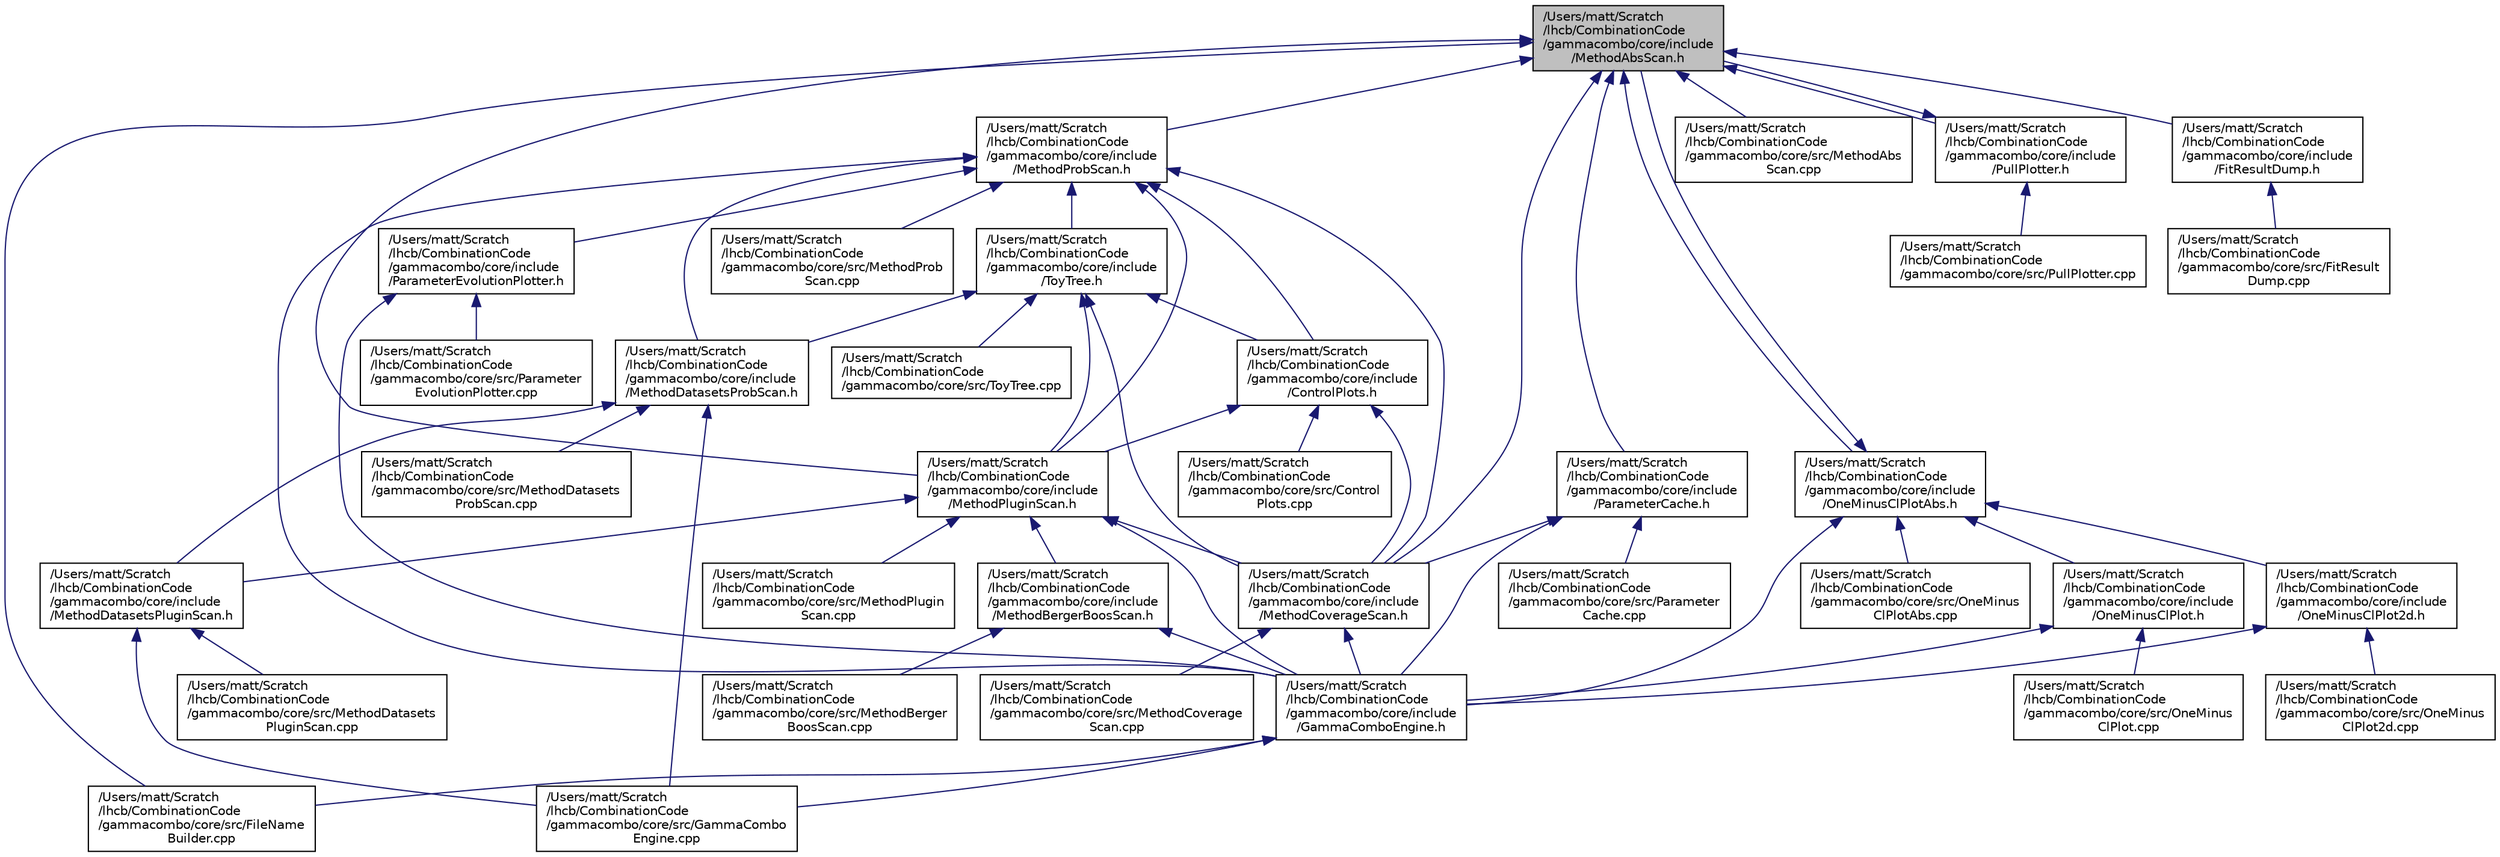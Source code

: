 digraph "/Users/matt/Scratch/lhcb/CombinationCode/gammacombo/core/include/MethodAbsScan.h"
{
  edge [fontname="Helvetica",fontsize="10",labelfontname="Helvetica",labelfontsize="10"];
  node [fontname="Helvetica",fontsize="10",shape=record];
  Node82 [label="/Users/matt/Scratch\l/lhcb/CombinationCode\l/gammacombo/core/include\l/MethodAbsScan.h",height=0.2,width=0.4,color="black", fillcolor="grey75", style="filled", fontcolor="black"];
  Node82 -> Node83 [dir="back",color="midnightblue",fontsize="10",style="solid",fontname="Helvetica"];
  Node83 [label="/Users/matt/Scratch\l/lhcb/CombinationCode\l/gammacombo/core/src/FileName\lBuilder.cpp",height=0.2,width=0.4,color="black", fillcolor="white", style="filled",URL="$_file_name_builder_8cpp.html"];
  Node82 -> Node84 [dir="back",color="midnightblue",fontsize="10",style="solid",fontname="Helvetica"];
  Node84 [label="/Users/matt/Scratch\l/lhcb/CombinationCode\l/gammacombo/core/src/MethodAbs\lScan.cpp",height=0.2,width=0.4,color="black", fillcolor="white", style="filled",URL="$_method_abs_scan_8cpp.html"];
  Node82 -> Node85 [dir="back",color="midnightblue",fontsize="10",style="solid",fontname="Helvetica"];
  Node85 [label="/Users/matt/Scratch\l/lhcb/CombinationCode\l/gammacombo/core/include\l/MethodProbScan.h",height=0.2,width=0.4,color="black", fillcolor="white", style="filled",URL="$_method_prob_scan_8h.html"];
  Node85 -> Node86 [dir="back",color="midnightblue",fontsize="10",style="solid",fontname="Helvetica"];
  Node86 [label="/Users/matt/Scratch\l/lhcb/CombinationCode\l/gammacombo/core/src/MethodProb\lScan.cpp",height=0.2,width=0.4,color="black", fillcolor="white", style="filled",URL="$_method_prob_scan_8cpp.html"];
  Node85 -> Node87 [dir="back",color="midnightblue",fontsize="10",style="solid",fontname="Helvetica"];
  Node87 [label="/Users/matt/Scratch\l/lhcb/CombinationCode\l/gammacombo/core/include\l/ControlPlots.h",height=0.2,width=0.4,color="black", fillcolor="white", style="filled",URL="$_control_plots_8h.html"];
  Node87 -> Node88 [dir="back",color="midnightblue",fontsize="10",style="solid",fontname="Helvetica"];
  Node88 [label="/Users/matt/Scratch\l/lhcb/CombinationCode\l/gammacombo/core/src/Control\lPlots.cpp",height=0.2,width=0.4,color="black", fillcolor="white", style="filled",URL="$_control_plots_8cpp.html"];
  Node87 -> Node89 [dir="back",color="midnightblue",fontsize="10",style="solid",fontname="Helvetica"];
  Node89 [label="/Users/matt/Scratch\l/lhcb/CombinationCode\l/gammacombo/core/include\l/MethodPluginScan.h",height=0.2,width=0.4,color="black", fillcolor="white", style="filled",URL="$_method_plugin_scan_8h.html"];
  Node89 -> Node90 [dir="back",color="midnightblue",fontsize="10",style="solid",fontname="Helvetica"];
  Node90 [label="/Users/matt/Scratch\l/lhcb/CombinationCode\l/gammacombo/core/src/MethodPlugin\lScan.cpp",height=0.2,width=0.4,color="black", fillcolor="white", style="filled",URL="$_method_plugin_scan_8cpp.html"];
  Node89 -> Node91 [dir="back",color="midnightblue",fontsize="10",style="solid",fontname="Helvetica"];
  Node91 [label="/Users/matt/Scratch\l/lhcb/CombinationCode\l/gammacombo/core/include\l/GammaComboEngine.h",height=0.2,width=0.4,color="black", fillcolor="white", style="filled",URL="$_gamma_combo_engine_8h.html"];
  Node91 -> Node83 [dir="back",color="midnightblue",fontsize="10",style="solid",fontname="Helvetica"];
  Node91 -> Node92 [dir="back",color="midnightblue",fontsize="10",style="solid",fontname="Helvetica"];
  Node92 [label="/Users/matt/Scratch\l/lhcb/CombinationCode\l/gammacombo/core/src/GammaCombo\lEngine.cpp",height=0.2,width=0.4,color="black", fillcolor="white", style="filled",URL="$_gamma_combo_engine_8cpp.html"];
  Node89 -> Node93 [dir="back",color="midnightblue",fontsize="10",style="solid",fontname="Helvetica"];
  Node93 [label="/Users/matt/Scratch\l/lhcb/CombinationCode\l/gammacombo/core/include\l/MethodBergerBoosScan.h",height=0.2,width=0.4,color="black", fillcolor="white", style="filled",URL="$_method_berger_boos_scan_8h.html"];
  Node93 -> Node94 [dir="back",color="midnightblue",fontsize="10",style="solid",fontname="Helvetica"];
  Node94 [label="/Users/matt/Scratch\l/lhcb/CombinationCode\l/gammacombo/core/src/MethodBerger\lBoosScan.cpp",height=0.2,width=0.4,color="black", fillcolor="white", style="filled",URL="$_method_berger_boos_scan_8cpp.html"];
  Node93 -> Node91 [dir="back",color="midnightblue",fontsize="10",style="solid",fontname="Helvetica"];
  Node89 -> Node95 [dir="back",color="midnightblue",fontsize="10",style="solid",fontname="Helvetica"];
  Node95 [label="/Users/matt/Scratch\l/lhcb/CombinationCode\l/gammacombo/core/include\l/MethodCoverageScan.h",height=0.2,width=0.4,color="black", fillcolor="white", style="filled",URL="$_method_coverage_scan_8h.html"];
  Node95 -> Node96 [dir="back",color="midnightblue",fontsize="10",style="solid",fontname="Helvetica"];
  Node96 [label="/Users/matt/Scratch\l/lhcb/CombinationCode\l/gammacombo/core/src/MethodCoverage\lScan.cpp",height=0.2,width=0.4,color="black", fillcolor="white", style="filled",URL="$_method_coverage_scan_8cpp.html"];
  Node95 -> Node91 [dir="back",color="midnightblue",fontsize="10",style="solid",fontname="Helvetica"];
  Node89 -> Node97 [dir="back",color="midnightblue",fontsize="10",style="solid",fontname="Helvetica"];
  Node97 [label="/Users/matt/Scratch\l/lhcb/CombinationCode\l/gammacombo/core/include\l/MethodDatasetsPluginScan.h",height=0.2,width=0.4,color="black", fillcolor="white", style="filled",URL="$_method_datasets_plugin_scan_8h.html"];
  Node97 -> Node92 [dir="back",color="midnightblue",fontsize="10",style="solid",fontname="Helvetica"];
  Node97 -> Node98 [dir="back",color="midnightblue",fontsize="10",style="solid",fontname="Helvetica"];
  Node98 [label="/Users/matt/Scratch\l/lhcb/CombinationCode\l/gammacombo/core/src/MethodDatasets\lPluginScan.cpp",height=0.2,width=0.4,color="black", fillcolor="white", style="filled",URL="$_method_datasets_plugin_scan_8cpp.html"];
  Node87 -> Node95 [dir="back",color="midnightblue",fontsize="10",style="solid",fontname="Helvetica"];
  Node85 -> Node99 [dir="back",color="midnightblue",fontsize="10",style="solid",fontname="Helvetica"];
  Node99 [label="/Users/matt/Scratch\l/lhcb/CombinationCode\l/gammacombo/core/include\l/ToyTree.h",height=0.2,width=0.4,color="black", fillcolor="white", style="filled",URL="$_toy_tree_8h.html"];
  Node99 -> Node100 [dir="back",color="midnightblue",fontsize="10",style="solid",fontname="Helvetica"];
  Node100 [label="/Users/matt/Scratch\l/lhcb/CombinationCode\l/gammacombo/core/src/ToyTree.cpp",height=0.2,width=0.4,color="black", fillcolor="white", style="filled",URL="$_toy_tree_8cpp.html"];
  Node99 -> Node87 [dir="back",color="midnightblue",fontsize="10",style="solid",fontname="Helvetica"];
  Node99 -> Node89 [dir="back",color="midnightblue",fontsize="10",style="solid",fontname="Helvetica"];
  Node99 -> Node95 [dir="back",color="midnightblue",fontsize="10",style="solid",fontname="Helvetica"];
  Node99 -> Node101 [dir="back",color="midnightblue",fontsize="10",style="solid",fontname="Helvetica"];
  Node101 [label="/Users/matt/Scratch\l/lhcb/CombinationCode\l/gammacombo/core/include\l/MethodDatasetsProbScan.h",height=0.2,width=0.4,color="black", fillcolor="white", style="filled",URL="$_method_datasets_prob_scan_8h.html"];
  Node101 -> Node92 [dir="back",color="midnightblue",fontsize="10",style="solid",fontname="Helvetica"];
  Node101 -> Node102 [dir="back",color="midnightblue",fontsize="10",style="solid",fontname="Helvetica"];
  Node102 [label="/Users/matt/Scratch\l/lhcb/CombinationCode\l/gammacombo/core/src/MethodDatasets\lProbScan.cpp",height=0.2,width=0.4,color="black", fillcolor="white", style="filled",URL="$_method_datasets_prob_scan_8cpp.html"];
  Node101 -> Node97 [dir="back",color="midnightblue",fontsize="10",style="solid",fontname="Helvetica"];
  Node85 -> Node89 [dir="back",color="midnightblue",fontsize="10",style="solid",fontname="Helvetica"];
  Node85 -> Node91 [dir="back",color="midnightblue",fontsize="10",style="solid",fontname="Helvetica"];
  Node85 -> Node95 [dir="back",color="midnightblue",fontsize="10",style="solid",fontname="Helvetica"];
  Node85 -> Node103 [dir="back",color="midnightblue",fontsize="10",style="solid",fontname="Helvetica"];
  Node103 [label="/Users/matt/Scratch\l/lhcb/CombinationCode\l/gammacombo/core/include\l/ParameterEvolutionPlotter.h",height=0.2,width=0.4,color="black", fillcolor="white", style="filled",URL="$_parameter_evolution_plotter_8h.html"];
  Node103 -> Node104 [dir="back",color="midnightblue",fontsize="10",style="solid",fontname="Helvetica"];
  Node104 [label="/Users/matt/Scratch\l/lhcb/CombinationCode\l/gammacombo/core/src/Parameter\lEvolutionPlotter.cpp",height=0.2,width=0.4,color="black", fillcolor="white", style="filled",URL="$_parameter_evolution_plotter_8cpp.html"];
  Node103 -> Node91 [dir="back",color="midnightblue",fontsize="10",style="solid",fontname="Helvetica"];
  Node85 -> Node101 [dir="back",color="midnightblue",fontsize="10",style="solid",fontname="Helvetica"];
  Node82 -> Node105 [dir="back",color="midnightblue",fontsize="10",style="solid",fontname="Helvetica"];
  Node105 [label="/Users/matt/Scratch\l/lhcb/CombinationCode\l/gammacombo/core/include\l/OneMinusClPlotAbs.h",height=0.2,width=0.4,color="black", fillcolor="white", style="filled",URL="$_one_minus_cl_plot_abs_8h.html"];
  Node105 -> Node106 [dir="back",color="midnightblue",fontsize="10",style="solid",fontname="Helvetica"];
  Node106 [label="/Users/matt/Scratch\l/lhcb/CombinationCode\l/gammacombo/core/src/OneMinus\lClPlotAbs.cpp",height=0.2,width=0.4,color="black", fillcolor="white", style="filled",URL="$_one_minus_cl_plot_abs_8cpp.html"];
  Node105 -> Node82 [dir="back",color="midnightblue",fontsize="10",style="solid",fontname="Helvetica"];
  Node105 -> Node107 [dir="back",color="midnightblue",fontsize="10",style="solid",fontname="Helvetica"];
  Node107 [label="/Users/matt/Scratch\l/lhcb/CombinationCode\l/gammacombo/core/include\l/OneMinusClPlot.h",height=0.2,width=0.4,color="black", fillcolor="white", style="filled",URL="$_one_minus_cl_plot_8h.html"];
  Node107 -> Node108 [dir="back",color="midnightblue",fontsize="10",style="solid",fontname="Helvetica"];
  Node108 [label="/Users/matt/Scratch\l/lhcb/CombinationCode\l/gammacombo/core/src/OneMinus\lClPlot.cpp",height=0.2,width=0.4,color="black", fillcolor="white", style="filled",URL="$_one_minus_cl_plot_8cpp.html"];
  Node107 -> Node91 [dir="back",color="midnightblue",fontsize="10",style="solid",fontname="Helvetica"];
  Node105 -> Node109 [dir="back",color="midnightblue",fontsize="10",style="solid",fontname="Helvetica"];
  Node109 [label="/Users/matt/Scratch\l/lhcb/CombinationCode\l/gammacombo/core/include\l/OneMinusClPlot2d.h",height=0.2,width=0.4,color="black", fillcolor="white", style="filled",URL="$_one_minus_cl_plot2d_8h.html"];
  Node109 -> Node110 [dir="back",color="midnightblue",fontsize="10",style="solid",fontname="Helvetica"];
  Node110 [label="/Users/matt/Scratch\l/lhcb/CombinationCode\l/gammacombo/core/src/OneMinus\lClPlot2d.cpp",height=0.2,width=0.4,color="black", fillcolor="white", style="filled",URL="$_one_minus_cl_plot2d_8cpp.html"];
  Node109 -> Node91 [dir="back",color="midnightblue",fontsize="10",style="solid",fontname="Helvetica"];
  Node105 -> Node91 [dir="back",color="midnightblue",fontsize="10",style="solid",fontname="Helvetica"];
  Node82 -> Node111 [dir="back",color="midnightblue",fontsize="10",style="solid",fontname="Helvetica"];
  Node111 [label="/Users/matt/Scratch\l/lhcb/CombinationCode\l/gammacombo/core/include\l/PullPlotter.h",height=0.2,width=0.4,color="black", fillcolor="white", style="filled",URL="$_pull_plotter_8h.html"];
  Node111 -> Node112 [dir="back",color="midnightblue",fontsize="10",style="solid",fontname="Helvetica"];
  Node112 [label="/Users/matt/Scratch\l/lhcb/CombinationCode\l/gammacombo/core/src/PullPlotter.cpp",height=0.2,width=0.4,color="black", fillcolor="white", style="filled",URL="$_pull_plotter_8cpp.html"];
  Node111 -> Node82 [dir="back",color="midnightblue",fontsize="10",style="solid",fontname="Helvetica"];
  Node82 -> Node113 [dir="back",color="midnightblue",fontsize="10",style="solid",fontname="Helvetica"];
  Node113 [label="/Users/matt/Scratch\l/lhcb/CombinationCode\l/gammacombo/core/include\l/FitResultDump.h",height=0.2,width=0.4,color="black", fillcolor="white", style="filled",URL="$_fit_result_dump_8h.html"];
  Node113 -> Node114 [dir="back",color="midnightblue",fontsize="10",style="solid",fontname="Helvetica"];
  Node114 [label="/Users/matt/Scratch\l/lhcb/CombinationCode\l/gammacombo/core/src/FitResult\lDump.cpp",height=0.2,width=0.4,color="black", fillcolor="white", style="filled",URL="$_fit_result_dump_8cpp.html"];
  Node82 -> Node89 [dir="back",color="midnightblue",fontsize="10",style="solid",fontname="Helvetica"];
  Node82 -> Node95 [dir="back",color="midnightblue",fontsize="10",style="solid",fontname="Helvetica"];
  Node82 -> Node115 [dir="back",color="midnightblue",fontsize="10",style="solid",fontname="Helvetica"];
  Node115 [label="/Users/matt/Scratch\l/lhcb/CombinationCode\l/gammacombo/core/include\l/ParameterCache.h",height=0.2,width=0.4,color="black", fillcolor="white", style="filled",URL="$_parameter_cache_8h.html"];
  Node115 -> Node116 [dir="back",color="midnightblue",fontsize="10",style="solid",fontname="Helvetica"];
  Node116 [label="/Users/matt/Scratch\l/lhcb/CombinationCode\l/gammacombo/core/src/Parameter\lCache.cpp",height=0.2,width=0.4,color="black", fillcolor="white", style="filled",URL="$_parameter_cache_8cpp.html"];
  Node115 -> Node95 [dir="back",color="midnightblue",fontsize="10",style="solid",fontname="Helvetica"];
  Node115 -> Node91 [dir="back",color="midnightblue",fontsize="10",style="solid",fontname="Helvetica"];
}
